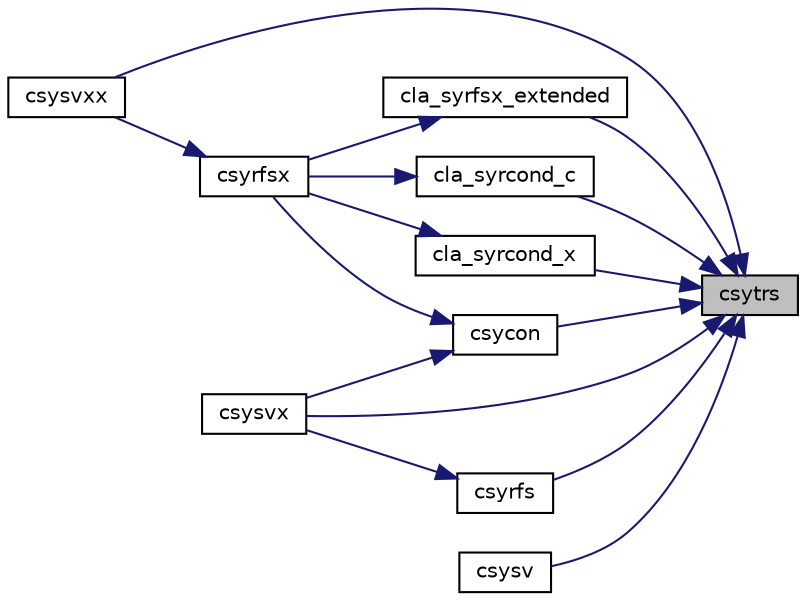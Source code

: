 digraph "csytrs"
{
 // LATEX_PDF_SIZE
  edge [fontname="Helvetica",fontsize="10",labelfontname="Helvetica",labelfontsize="10"];
  node [fontname="Helvetica",fontsize="10",shape=record];
  rankdir="RL";
  Node1 [label="csytrs",height=0.2,width=0.4,color="black", fillcolor="grey75", style="filled", fontcolor="black",tooltip="CSYTRS"];
  Node1 -> Node2 [dir="back",color="midnightblue",fontsize="10",style="solid",fontname="Helvetica"];
  Node2 [label="cla_syrcond_c",height=0.2,width=0.4,color="black", fillcolor="white", style="filled",URL="$cla__syrcond__c_8f.html#a26da8d6aacbabc9792e7d456f1317238",tooltip="CLA_SYRCOND_C computes the infinity norm condition number of op(A)*inv(diag(c)) for symmetric indefin..."];
  Node2 -> Node3 [dir="back",color="midnightblue",fontsize="10",style="solid",fontname="Helvetica"];
  Node3 [label="csyrfsx",height=0.2,width=0.4,color="black", fillcolor="white", style="filled",URL="$csyrfsx_8f.html#a0f93ca9ab2fc02b8de5f578316353b87",tooltip="CSYRFSX"];
  Node3 -> Node4 [dir="back",color="midnightblue",fontsize="10",style="solid",fontname="Helvetica"];
  Node4 [label="csysvxx",height=0.2,width=0.4,color="black", fillcolor="white", style="filled",URL="$csysvxx_8f.html#a48da16f71d9aa75098b8c6d3c4007979",tooltip="CSYSVXX computes the solution to system of linear equations A * X = B for SY matrices"];
  Node1 -> Node5 [dir="back",color="midnightblue",fontsize="10",style="solid",fontname="Helvetica"];
  Node5 [label="cla_syrcond_x",height=0.2,width=0.4,color="black", fillcolor="white", style="filled",URL="$cla__syrcond__x_8f.html#a93458339ea93230f0ad25a86910af28a",tooltip="CLA_SYRCOND_X computes the infinity norm condition number of op(A)*diag(x) for symmetric indefinite m..."];
  Node5 -> Node3 [dir="back",color="midnightblue",fontsize="10",style="solid",fontname="Helvetica"];
  Node1 -> Node6 [dir="back",color="midnightblue",fontsize="10",style="solid",fontname="Helvetica"];
  Node6 [label="cla_syrfsx_extended",height=0.2,width=0.4,color="black", fillcolor="white", style="filled",URL="$cla__syrfsx__extended_8f.html#a113d1d314f674eb00b05547429716515",tooltip="CLA_SYRFSX_EXTENDED improves the computed solution to a system of linear equations for symmetric inde..."];
  Node6 -> Node3 [dir="back",color="midnightblue",fontsize="10",style="solid",fontname="Helvetica"];
  Node1 -> Node7 [dir="back",color="midnightblue",fontsize="10",style="solid",fontname="Helvetica"];
  Node7 [label="csycon",height=0.2,width=0.4,color="black", fillcolor="white", style="filled",URL="$csycon_8f.html#a6ec6eb2e72afc7323c5125bce19473dc",tooltip="CSYCON"];
  Node7 -> Node3 [dir="back",color="midnightblue",fontsize="10",style="solid",fontname="Helvetica"];
  Node7 -> Node8 [dir="back",color="midnightblue",fontsize="10",style="solid",fontname="Helvetica"];
  Node8 [label="csysvx",height=0.2,width=0.4,color="black", fillcolor="white", style="filled",URL="$csysvx_8f.html#ab83ef6fbaf99306b967bf9053a3e6082",tooltip="CSYSVX computes the solution to system of linear equations A * X = B for SY matrices"];
  Node1 -> Node9 [dir="back",color="midnightblue",fontsize="10",style="solid",fontname="Helvetica"];
  Node9 [label="csyrfs",height=0.2,width=0.4,color="black", fillcolor="white", style="filled",URL="$csyrfs_8f.html#a1d5b0252ad96edd8494a10d06eb97482",tooltip="CSYRFS"];
  Node9 -> Node8 [dir="back",color="midnightblue",fontsize="10",style="solid",fontname="Helvetica"];
  Node1 -> Node10 [dir="back",color="midnightblue",fontsize="10",style="solid",fontname="Helvetica"];
  Node10 [label="csysv",height=0.2,width=0.4,color="black", fillcolor="white", style="filled",URL="$csysv_8f.html#a7bfdf654eb5b41b318d5b8b3be55f575",tooltip="CSYSV computes the solution to system of linear equations A * X = B for SY matrices"];
  Node1 -> Node8 [dir="back",color="midnightblue",fontsize="10",style="solid",fontname="Helvetica"];
  Node1 -> Node4 [dir="back",color="midnightblue",fontsize="10",style="solid",fontname="Helvetica"];
}
